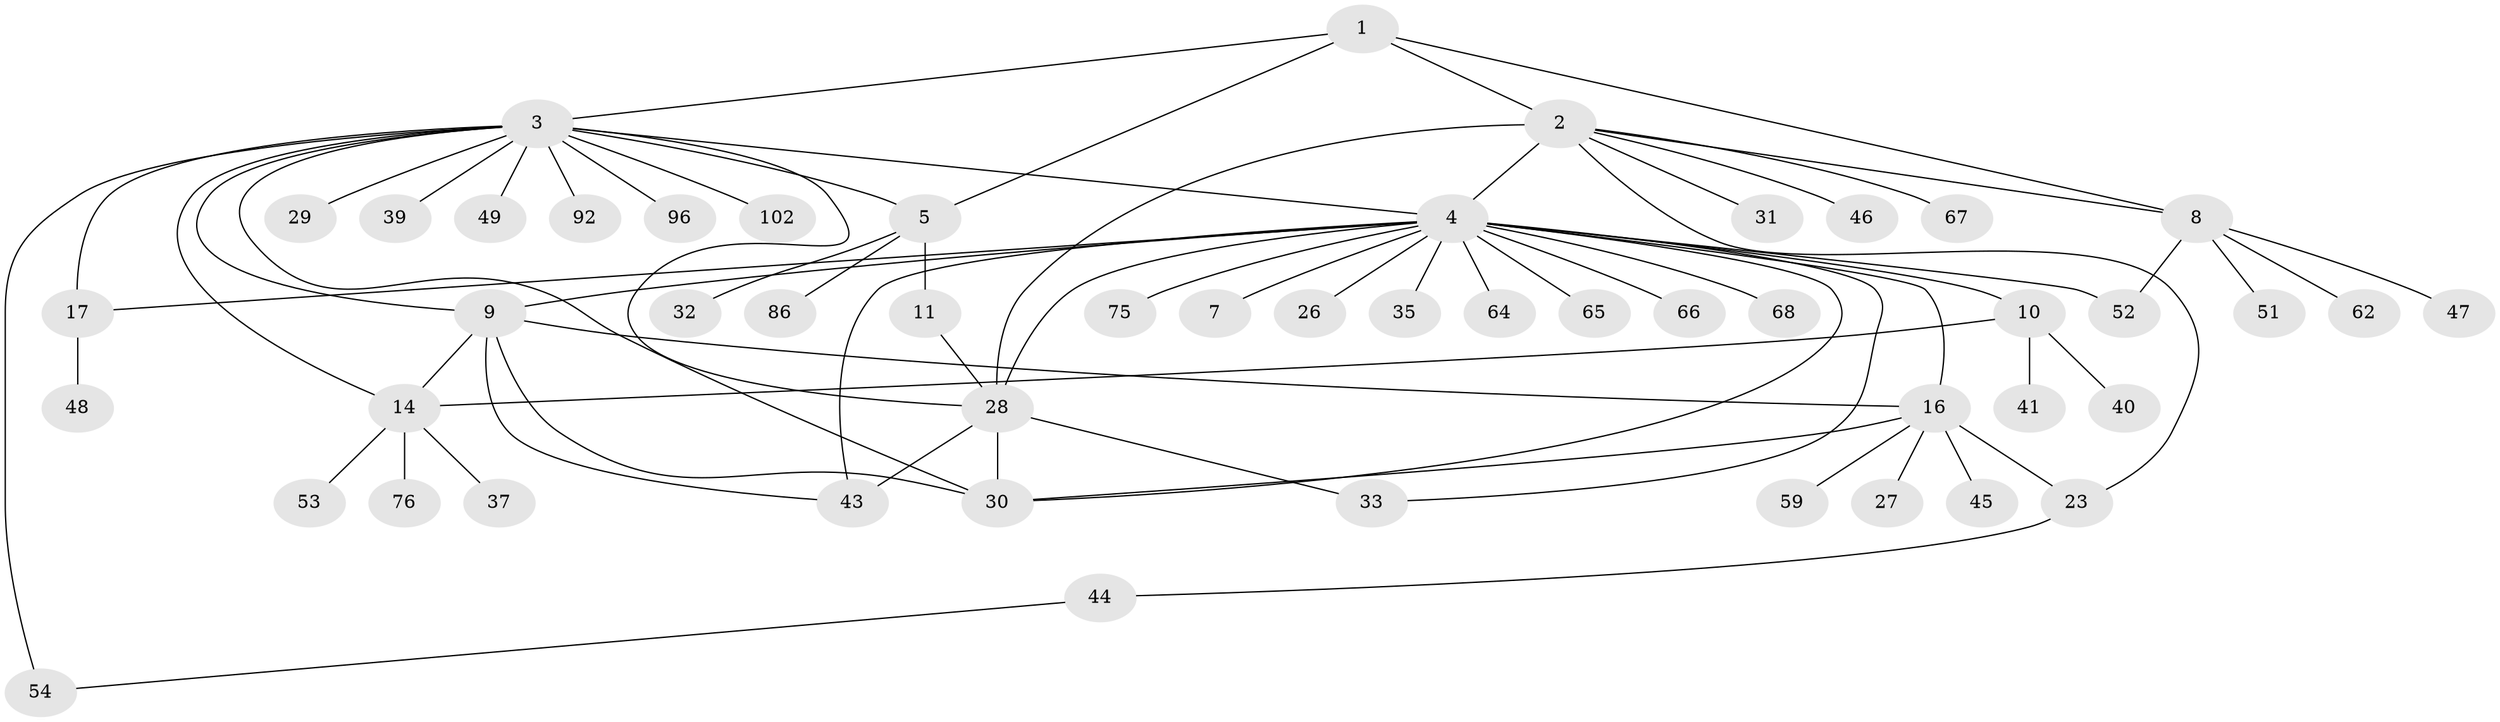 // original degree distribution, {6: 0.05825242718446602, 7: 0.019417475728155338, 12: 0.009708737864077669, 19: 0.009708737864077669, 5: 0.04854368932038835, 2: 0.20388349514563106, 1: 0.5242718446601942, 8: 0.009708737864077669, 3: 0.06796116504854369, 4: 0.038834951456310676, 9: 0.009708737864077669}
// Generated by graph-tools (version 1.1) at 2025/14/03/09/25 04:14:46]
// undirected, 51 vertices, 71 edges
graph export_dot {
graph [start="1"]
  node [color=gray90,style=filled];
  1 [super="+94+73"];
  2 [super="+20+6+13"];
  3 [super="+24+42+22"];
  4 [super="+58+15"];
  5;
  7;
  8 [super="+21+18"];
  9 [super="+84+55+57"];
  10 [super="+93"];
  11 [super="+12"];
  14;
  16 [super="+25"];
  17 [super="+34"];
  23 [super="+36"];
  26;
  27;
  28 [super="+70+77+87+88+61+56"];
  29;
  30 [super="+81"];
  31;
  32 [super="+83+60"];
  33;
  35;
  37;
  39;
  40;
  41 [super="+85"];
  43 [super="+50+79+82"];
  44;
  45;
  46;
  47;
  48;
  49;
  51;
  52;
  53 [super="+95"];
  54;
  59;
  62;
  64;
  65;
  66;
  67;
  68;
  75;
  76;
  86;
  92;
  96;
  102;
  1 -- 2;
  1 -- 3;
  1 -- 5;
  1 -- 8;
  2 -- 4 [weight=2];
  2 -- 8;
  2 -- 23;
  2 -- 46;
  2 -- 28 [weight=2];
  2 -- 67;
  2 -- 31;
  3 -- 4;
  3 -- 17;
  3 -- 30;
  3 -- 49;
  3 -- 54;
  3 -- 92;
  3 -- 96;
  3 -- 102;
  3 -- 5;
  3 -- 39;
  3 -- 9;
  3 -- 14;
  3 -- 29;
  3 -- 28 [weight=2];
  4 -- 7;
  4 -- 9 [weight=2];
  4 -- 10;
  4 -- 17;
  4 -- 26;
  4 -- 30;
  4 -- 35;
  4 -- 43;
  4 -- 52;
  4 -- 65;
  4 -- 66;
  4 -- 68;
  4 -- 75;
  4 -- 28 [weight=2];
  4 -- 16;
  4 -- 64;
  4 -- 33;
  5 -- 11;
  5 -- 32;
  5 -- 86;
  8 -- 47;
  8 -- 62;
  8 -- 51;
  8 -- 52;
  9 -- 14;
  9 -- 16;
  9 -- 30;
  9 -- 43;
  10 -- 14;
  10 -- 40;
  10 -- 41;
  11 -- 28;
  14 -- 37;
  14 -- 53;
  14 -- 76;
  16 -- 45;
  16 -- 59;
  16 -- 23;
  16 -- 27;
  16 -- 30;
  17 -- 48;
  23 -- 44;
  28 -- 33;
  28 -- 43;
  28 -- 30;
  44 -- 54;
}
